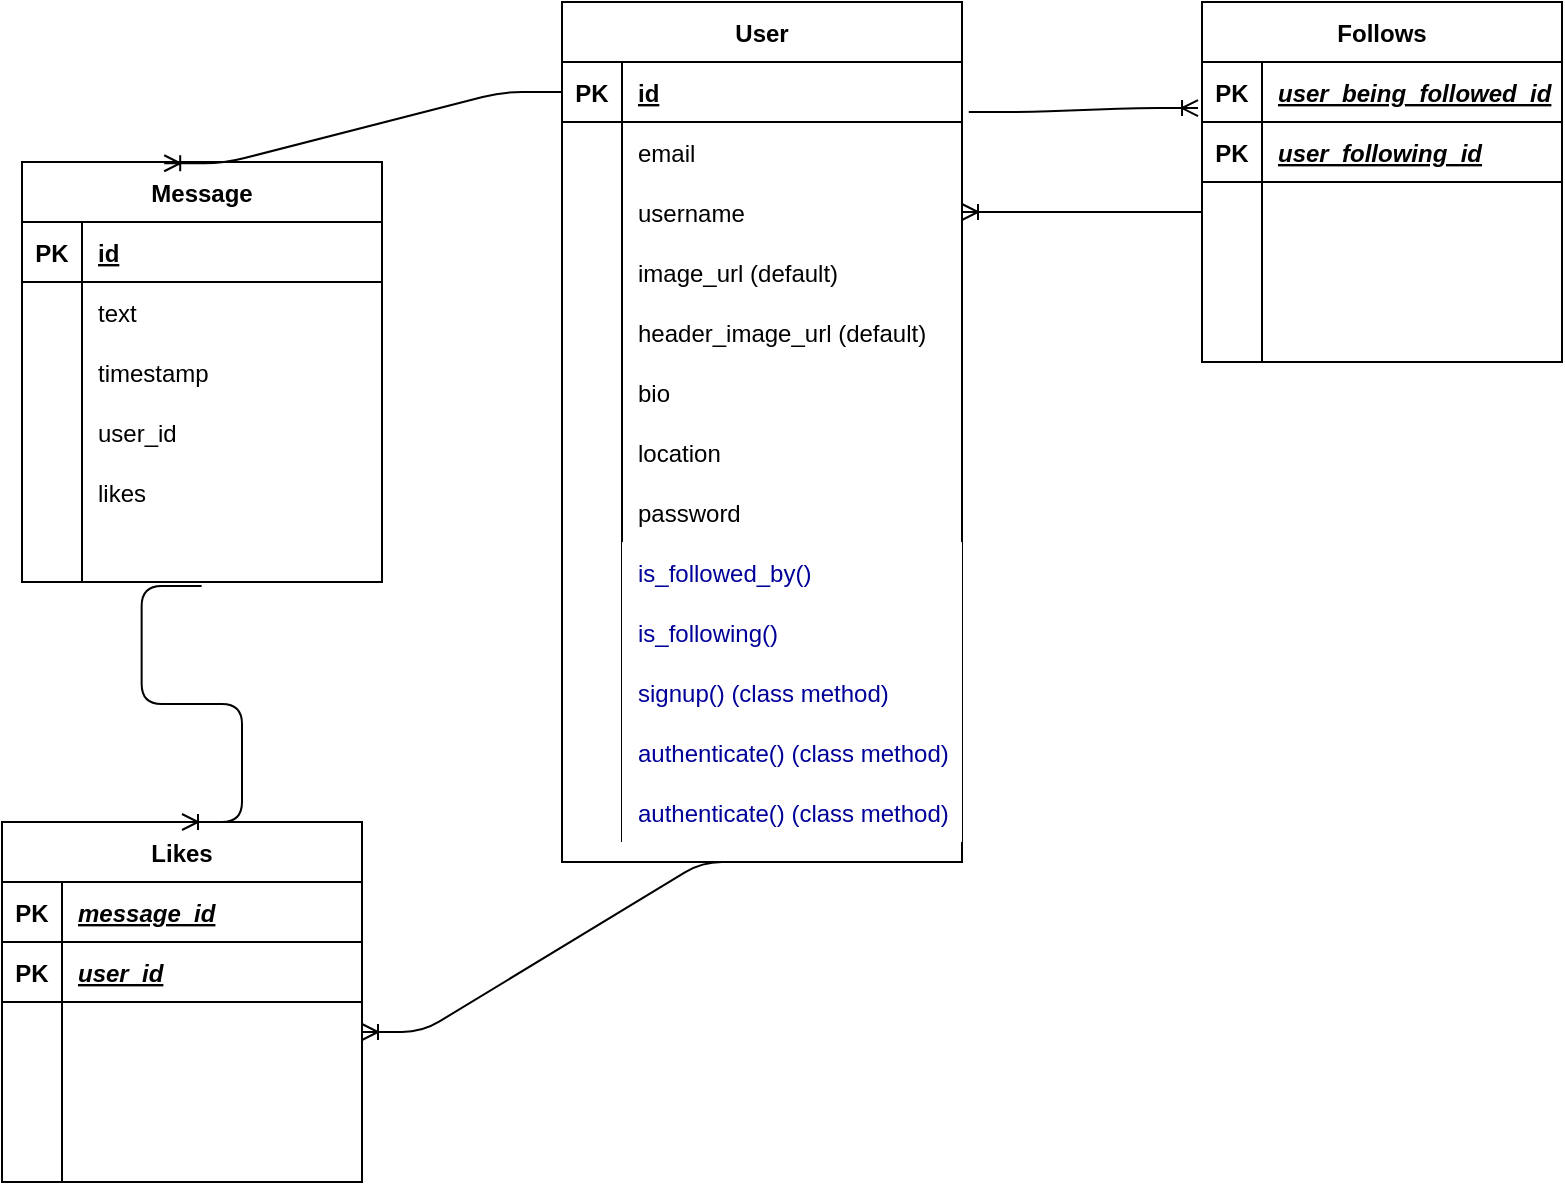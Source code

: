 <mxfile version="13.9.9" type="device"><diagram id="OHMyRc0NcW-FS4IfdGv4" name="Page-1"><mxGraphModel dx="766" dy="697" grid="1" gridSize="10" guides="1" tooltips="1" connect="1" arrows="1" fold="1" page="1" pageScale="1" pageWidth="850" pageHeight="1100" math="0" shadow="0"><root><mxCell id="0"/><mxCell id="1" parent="0"/><mxCell id="IFXrj_FwM_pF7Eq0f4GM-1" value="User" style="shape=table;startSize=30;container=1;collapsible=1;childLayout=tableLayout;fixedRows=1;rowLines=0;fontStyle=1;align=center;resizeLast=1;" vertex="1" parent="1"><mxGeometry x="310" y="200" width="200" height="430" as="geometry"/></mxCell><mxCell id="IFXrj_FwM_pF7Eq0f4GM-2" value="" style="shape=partialRectangle;collapsible=0;dropTarget=0;pointerEvents=0;fillColor=none;top=0;left=0;bottom=1;right=0;points=[[0,0.5],[1,0.5]];portConstraint=eastwest;" vertex="1" parent="IFXrj_FwM_pF7Eq0f4GM-1"><mxGeometry y="30" width="200" height="30" as="geometry"/></mxCell><mxCell id="IFXrj_FwM_pF7Eq0f4GM-3" value="PK" style="shape=partialRectangle;connectable=0;fillColor=none;top=0;left=0;bottom=0;right=0;fontStyle=1;overflow=hidden;" vertex="1" parent="IFXrj_FwM_pF7Eq0f4GM-2"><mxGeometry width="30" height="30" as="geometry"/></mxCell><mxCell id="IFXrj_FwM_pF7Eq0f4GM-4" value="id" style="shape=partialRectangle;connectable=0;fillColor=none;top=0;left=0;bottom=0;right=0;align=left;spacingLeft=6;fontStyle=5;overflow=hidden;" vertex="1" parent="IFXrj_FwM_pF7Eq0f4GM-2"><mxGeometry x="30" width="170" height="30" as="geometry"/></mxCell><mxCell id="IFXrj_FwM_pF7Eq0f4GM-5" value="" style="shape=partialRectangle;collapsible=0;dropTarget=0;pointerEvents=0;fillColor=none;top=0;left=0;bottom=0;right=0;points=[[0,0.5],[1,0.5]];portConstraint=eastwest;" vertex="1" parent="IFXrj_FwM_pF7Eq0f4GM-1"><mxGeometry y="60" width="200" height="30" as="geometry"/></mxCell><mxCell id="IFXrj_FwM_pF7Eq0f4GM-6" value="" style="shape=partialRectangle;connectable=0;fillColor=none;top=0;left=0;bottom=0;right=0;editable=1;overflow=hidden;" vertex="1" parent="IFXrj_FwM_pF7Eq0f4GM-5"><mxGeometry width="30" height="30" as="geometry"/></mxCell><mxCell id="IFXrj_FwM_pF7Eq0f4GM-7" value="email" style="shape=partialRectangle;connectable=0;fillColor=none;top=0;left=0;bottom=0;right=0;align=left;spacingLeft=6;overflow=hidden;" vertex="1" parent="IFXrj_FwM_pF7Eq0f4GM-5"><mxGeometry x="30" width="170" height="30" as="geometry"/></mxCell><mxCell id="IFXrj_FwM_pF7Eq0f4GM-8" value="" style="shape=partialRectangle;collapsible=0;dropTarget=0;pointerEvents=0;fillColor=none;top=0;left=0;bottom=0;right=0;points=[[0,0.5],[1,0.5]];portConstraint=eastwest;" vertex="1" parent="IFXrj_FwM_pF7Eq0f4GM-1"><mxGeometry y="90" width="200" height="30" as="geometry"/></mxCell><mxCell id="IFXrj_FwM_pF7Eq0f4GM-9" value="" style="shape=partialRectangle;connectable=0;fillColor=none;top=0;left=0;bottom=0;right=0;editable=1;overflow=hidden;" vertex="1" parent="IFXrj_FwM_pF7Eq0f4GM-8"><mxGeometry width="30" height="30" as="geometry"/></mxCell><mxCell id="IFXrj_FwM_pF7Eq0f4GM-10" value="username" style="shape=partialRectangle;connectable=0;fillColor=none;top=0;left=0;bottom=0;right=0;align=left;spacingLeft=6;overflow=hidden;" vertex="1" parent="IFXrj_FwM_pF7Eq0f4GM-8"><mxGeometry x="30" width="170" height="30" as="geometry"/></mxCell><mxCell id="IFXrj_FwM_pF7Eq0f4GM-11" value="" style="shape=partialRectangle;collapsible=0;dropTarget=0;pointerEvents=0;fillColor=none;top=0;left=0;bottom=0;right=0;points=[[0,0.5],[1,0.5]];portConstraint=eastwest;" vertex="1" parent="IFXrj_FwM_pF7Eq0f4GM-1"><mxGeometry y="120" width="200" height="30" as="geometry"/></mxCell><mxCell id="IFXrj_FwM_pF7Eq0f4GM-12" value="" style="shape=partialRectangle;connectable=0;fillColor=none;top=0;left=0;bottom=0;right=0;editable=1;overflow=hidden;" vertex="1" parent="IFXrj_FwM_pF7Eq0f4GM-11"><mxGeometry width="30" height="30" as="geometry"/></mxCell><mxCell id="IFXrj_FwM_pF7Eq0f4GM-13" value="image_url (default)" style="shape=partialRectangle;connectable=0;fillColor=none;top=0;left=0;bottom=0;right=0;align=left;spacingLeft=6;overflow=hidden;" vertex="1" parent="IFXrj_FwM_pF7Eq0f4GM-11"><mxGeometry x="30" width="170" height="30" as="geometry"/></mxCell><mxCell id="IFXrj_FwM_pF7Eq0f4GM-51" value="" style="shape=partialRectangle;collapsible=0;dropTarget=0;pointerEvents=0;fillColor=none;top=0;left=0;bottom=0;right=0;points=[[0,0.5],[1,0.5]];portConstraint=eastwest;" vertex="1" parent="IFXrj_FwM_pF7Eq0f4GM-1"><mxGeometry y="150" width="200" height="30" as="geometry"/></mxCell><mxCell id="IFXrj_FwM_pF7Eq0f4GM-52" value="" style="shape=partialRectangle;connectable=0;fillColor=none;top=0;left=0;bottom=0;right=0;editable=1;overflow=hidden;" vertex="1" parent="IFXrj_FwM_pF7Eq0f4GM-51"><mxGeometry width="30" height="30" as="geometry"/></mxCell><mxCell id="IFXrj_FwM_pF7Eq0f4GM-53" value="header_image_url (default)" style="shape=partialRectangle;connectable=0;fillColor=none;top=0;left=0;bottom=0;right=0;align=left;spacingLeft=6;overflow=hidden;" vertex="1" parent="IFXrj_FwM_pF7Eq0f4GM-51"><mxGeometry x="30" width="170" height="30" as="geometry"/></mxCell><mxCell id="IFXrj_FwM_pF7Eq0f4GM-54" value="" style="shape=partialRectangle;collapsible=0;dropTarget=0;pointerEvents=0;fillColor=none;top=0;left=0;bottom=0;right=0;points=[[0,0.5],[1,0.5]];portConstraint=eastwest;" vertex="1" parent="IFXrj_FwM_pF7Eq0f4GM-1"><mxGeometry y="180" width="200" height="30" as="geometry"/></mxCell><mxCell id="IFXrj_FwM_pF7Eq0f4GM-55" value="" style="shape=partialRectangle;connectable=0;fillColor=none;top=0;left=0;bottom=0;right=0;editable=1;overflow=hidden;" vertex="1" parent="IFXrj_FwM_pF7Eq0f4GM-54"><mxGeometry width="30" height="30" as="geometry"/></mxCell><mxCell id="IFXrj_FwM_pF7Eq0f4GM-56" value="bio" style="shape=partialRectangle;connectable=0;fillColor=none;top=0;left=0;bottom=0;right=0;align=left;spacingLeft=6;overflow=hidden;" vertex="1" parent="IFXrj_FwM_pF7Eq0f4GM-54"><mxGeometry x="30" width="170" height="30" as="geometry"/></mxCell><mxCell id="IFXrj_FwM_pF7Eq0f4GM-57" value="" style="shape=partialRectangle;collapsible=0;dropTarget=0;pointerEvents=0;fillColor=none;top=0;left=0;bottom=0;right=0;points=[[0,0.5],[1,0.5]];portConstraint=eastwest;" vertex="1" parent="IFXrj_FwM_pF7Eq0f4GM-1"><mxGeometry y="210" width="200" height="30" as="geometry"/></mxCell><mxCell id="IFXrj_FwM_pF7Eq0f4GM-58" value="" style="shape=partialRectangle;connectable=0;fillColor=none;top=0;left=0;bottom=0;right=0;editable=1;overflow=hidden;" vertex="1" parent="IFXrj_FwM_pF7Eq0f4GM-57"><mxGeometry width="30" height="30" as="geometry"/></mxCell><mxCell id="IFXrj_FwM_pF7Eq0f4GM-59" value="location" style="shape=partialRectangle;connectable=0;fillColor=none;top=0;left=0;bottom=0;right=0;align=left;spacingLeft=6;overflow=hidden;" vertex="1" parent="IFXrj_FwM_pF7Eq0f4GM-57"><mxGeometry x="30" width="170" height="30" as="geometry"/></mxCell><mxCell id="IFXrj_FwM_pF7Eq0f4GM-60" value="" style="shape=partialRectangle;collapsible=0;dropTarget=0;pointerEvents=0;fillColor=none;top=0;left=0;bottom=0;right=0;points=[[0,0.5],[1,0.5]];portConstraint=eastwest;" vertex="1" parent="IFXrj_FwM_pF7Eq0f4GM-1"><mxGeometry y="240" width="200" height="30" as="geometry"/></mxCell><mxCell id="IFXrj_FwM_pF7Eq0f4GM-61" value="" style="shape=partialRectangle;connectable=0;fillColor=none;top=0;left=0;bottom=0;right=0;editable=1;overflow=hidden;" vertex="1" parent="IFXrj_FwM_pF7Eq0f4GM-60"><mxGeometry width="30" height="30" as="geometry"/></mxCell><mxCell id="IFXrj_FwM_pF7Eq0f4GM-62" value="password" style="shape=partialRectangle;connectable=0;fillColor=none;top=0;left=0;bottom=0;right=0;align=left;spacingLeft=6;overflow=hidden;" vertex="1" parent="IFXrj_FwM_pF7Eq0f4GM-60"><mxGeometry x="30" width="170" height="30" as="geometry"/></mxCell><mxCell id="IFXrj_FwM_pF7Eq0f4GM-63" value="" style="shape=partialRectangle;collapsible=0;dropTarget=0;pointerEvents=0;fillColor=none;top=0;left=0;bottom=0;right=0;points=[[0,0.5],[1,0.5]];portConstraint=eastwest;" vertex="1" parent="IFXrj_FwM_pF7Eq0f4GM-1"><mxGeometry y="270" width="200" height="30" as="geometry"/></mxCell><mxCell id="IFXrj_FwM_pF7Eq0f4GM-64" value="" style="shape=partialRectangle;connectable=0;fillColor=none;top=0;left=0;bottom=0;right=0;editable=1;overflow=hidden;" vertex="1" parent="IFXrj_FwM_pF7Eq0f4GM-63"><mxGeometry width="30" height="30" as="geometry"/></mxCell><mxCell id="IFXrj_FwM_pF7Eq0f4GM-65" value="is_followed_by()" style="shape=partialRectangle;connectable=0;top=0;left=0;bottom=0;right=0;align=left;spacingLeft=6;overflow=hidden;fontColor=#000099;" vertex="1" parent="IFXrj_FwM_pF7Eq0f4GM-63"><mxGeometry x="30" width="170" height="30" as="geometry"/></mxCell><mxCell id="IFXrj_FwM_pF7Eq0f4GM-66" value="" style="shape=partialRectangle;collapsible=0;dropTarget=0;pointerEvents=0;fillColor=none;top=0;left=0;bottom=0;right=0;points=[[0,0.5],[1,0.5]];portConstraint=eastwest;" vertex="1" parent="IFXrj_FwM_pF7Eq0f4GM-1"><mxGeometry y="300" width="200" height="30" as="geometry"/></mxCell><mxCell id="IFXrj_FwM_pF7Eq0f4GM-67" value="" style="shape=partialRectangle;connectable=0;fillColor=none;top=0;left=0;bottom=0;right=0;editable=1;overflow=hidden;" vertex="1" parent="IFXrj_FwM_pF7Eq0f4GM-66"><mxGeometry width="30" height="30" as="geometry"/></mxCell><mxCell id="IFXrj_FwM_pF7Eq0f4GM-68" value="is_following()" style="shape=partialRectangle;connectable=0;top=0;left=0;bottom=0;right=0;align=left;spacingLeft=6;overflow=hidden;fontColor=#000099;" vertex="1" parent="IFXrj_FwM_pF7Eq0f4GM-66"><mxGeometry x="30" width="170" height="30" as="geometry"/></mxCell><mxCell id="IFXrj_FwM_pF7Eq0f4GM-69" value="" style="shape=partialRectangle;collapsible=0;dropTarget=0;pointerEvents=0;fillColor=none;top=0;left=0;bottom=0;right=0;points=[[0,0.5],[1,0.5]];portConstraint=eastwest;" vertex="1" parent="IFXrj_FwM_pF7Eq0f4GM-1"><mxGeometry y="330" width="200" height="30" as="geometry"/></mxCell><mxCell id="IFXrj_FwM_pF7Eq0f4GM-70" value="" style="shape=partialRectangle;connectable=0;fillColor=none;top=0;left=0;bottom=0;right=0;editable=1;overflow=hidden;" vertex="1" parent="IFXrj_FwM_pF7Eq0f4GM-69"><mxGeometry width="30" height="30" as="geometry"/></mxCell><mxCell id="IFXrj_FwM_pF7Eq0f4GM-71" value="signup() (class method)" style="shape=partialRectangle;connectable=0;top=0;left=0;bottom=0;right=0;align=left;spacingLeft=6;overflow=hidden;fontColor=#000099;" vertex="1" parent="IFXrj_FwM_pF7Eq0f4GM-69"><mxGeometry x="30" width="170" height="30" as="geometry"/></mxCell><mxCell id="IFXrj_FwM_pF7Eq0f4GM-114" value="" style="shape=partialRectangle;collapsible=0;dropTarget=0;pointerEvents=0;fillColor=none;top=0;left=0;bottom=0;right=0;points=[[0,0.5],[1,0.5]];portConstraint=eastwest;" vertex="1" parent="IFXrj_FwM_pF7Eq0f4GM-1"><mxGeometry y="360" width="200" height="30" as="geometry"/></mxCell><mxCell id="IFXrj_FwM_pF7Eq0f4GM-115" value="" style="shape=partialRectangle;connectable=0;fillColor=none;top=0;left=0;bottom=0;right=0;editable=1;overflow=hidden;" vertex="1" parent="IFXrj_FwM_pF7Eq0f4GM-114"><mxGeometry width="30" height="30" as="geometry"/></mxCell><mxCell id="IFXrj_FwM_pF7Eq0f4GM-116" value="authenticate() (class method)" style="shape=partialRectangle;connectable=0;top=0;left=0;bottom=0;right=0;align=left;spacingLeft=6;overflow=hidden;fontColor=#000099;" vertex="1" parent="IFXrj_FwM_pF7Eq0f4GM-114"><mxGeometry x="30" width="170" height="30" as="geometry"/></mxCell><mxCell id="IFXrj_FwM_pF7Eq0f4GM-72" value="" style="shape=partialRectangle;collapsible=0;dropTarget=0;pointerEvents=0;fillColor=none;top=0;left=0;bottom=0;right=0;points=[[0,0.5],[1,0.5]];portConstraint=eastwest;" vertex="1" parent="IFXrj_FwM_pF7Eq0f4GM-1"><mxGeometry y="390" width="200" height="30" as="geometry"/></mxCell><mxCell id="IFXrj_FwM_pF7Eq0f4GM-73" value="" style="shape=partialRectangle;connectable=0;fillColor=none;top=0;left=0;bottom=0;right=0;editable=1;overflow=hidden;" vertex="1" parent="IFXrj_FwM_pF7Eq0f4GM-72"><mxGeometry width="30" height="30" as="geometry"/></mxCell><mxCell id="IFXrj_FwM_pF7Eq0f4GM-74" value="authenticate() (class method)" style="shape=partialRectangle;connectable=0;top=0;left=0;bottom=0;right=0;align=left;spacingLeft=6;overflow=hidden;fontColor=#000099;" vertex="1" parent="IFXrj_FwM_pF7Eq0f4GM-72"><mxGeometry x="30" width="170" height="30" as="geometry"/></mxCell><mxCell id="IFXrj_FwM_pF7Eq0f4GM-14" value="Follows" style="shape=table;startSize=30;container=1;collapsible=1;childLayout=tableLayout;fixedRows=1;rowLines=0;fontStyle=1;align=center;resizeLast=1;" vertex="1" parent="1"><mxGeometry x="630" y="200" width="180" height="180" as="geometry"/></mxCell><mxCell id="IFXrj_FwM_pF7Eq0f4GM-15" value="" style="shape=partialRectangle;collapsible=0;dropTarget=0;pointerEvents=0;fillColor=none;top=0;left=0;bottom=1;right=0;points=[[0,0.5],[1,0.5]];portConstraint=eastwest;" vertex="1" parent="IFXrj_FwM_pF7Eq0f4GM-14"><mxGeometry y="30" width="180" height="30" as="geometry"/></mxCell><mxCell id="IFXrj_FwM_pF7Eq0f4GM-16" value="PK" style="shape=partialRectangle;connectable=0;fillColor=none;top=0;left=0;bottom=0;right=0;fontStyle=1;overflow=hidden;" vertex="1" parent="IFXrj_FwM_pF7Eq0f4GM-15"><mxGeometry width="30" height="30" as="geometry"/></mxCell><mxCell id="IFXrj_FwM_pF7Eq0f4GM-17" value="user_being_followed_id" style="shape=partialRectangle;connectable=0;fillColor=none;top=0;left=0;bottom=0;right=0;align=left;spacingLeft=6;fontStyle=7;overflow=hidden;" vertex="1" parent="IFXrj_FwM_pF7Eq0f4GM-15"><mxGeometry x="30" width="150" height="30" as="geometry"/></mxCell><mxCell id="IFXrj_FwM_pF7Eq0f4GM-40" value="" style="shape=partialRectangle;collapsible=0;dropTarget=0;pointerEvents=0;fillColor=none;top=0;left=0;bottom=1;right=0;points=[[0,0.5],[1,0.5]];portConstraint=eastwest;" vertex="1" parent="IFXrj_FwM_pF7Eq0f4GM-14"><mxGeometry y="60" width="180" height="30" as="geometry"/></mxCell><mxCell id="IFXrj_FwM_pF7Eq0f4GM-41" value="PK" style="shape=partialRectangle;connectable=0;fillColor=none;top=0;left=0;bottom=0;right=0;fontStyle=1;overflow=hidden;" vertex="1" parent="IFXrj_FwM_pF7Eq0f4GM-40"><mxGeometry width="30" height="30" as="geometry"/></mxCell><mxCell id="IFXrj_FwM_pF7Eq0f4GM-42" value="user_following_id" style="shape=partialRectangle;connectable=0;fillColor=none;top=0;left=0;bottom=0;right=0;align=left;spacingLeft=6;fontStyle=7;overflow=hidden;" vertex="1" parent="IFXrj_FwM_pF7Eq0f4GM-40"><mxGeometry x="30" width="150" height="30" as="geometry"/></mxCell><mxCell id="IFXrj_FwM_pF7Eq0f4GM-18" value="" style="shape=partialRectangle;collapsible=0;dropTarget=0;pointerEvents=0;fillColor=none;top=0;left=0;bottom=0;right=0;points=[[0,0.5],[1,0.5]];portConstraint=eastwest;" vertex="1" parent="IFXrj_FwM_pF7Eq0f4GM-14"><mxGeometry y="90" width="180" height="30" as="geometry"/></mxCell><mxCell id="IFXrj_FwM_pF7Eq0f4GM-19" value="" style="shape=partialRectangle;connectable=0;fillColor=none;top=0;left=0;bottom=0;right=0;editable=1;overflow=hidden;" vertex="1" parent="IFXrj_FwM_pF7Eq0f4GM-18"><mxGeometry width="30" height="30" as="geometry"/></mxCell><mxCell id="IFXrj_FwM_pF7Eq0f4GM-20" value="" style="shape=partialRectangle;connectable=0;fillColor=none;top=0;left=0;bottom=0;right=0;align=left;spacingLeft=6;overflow=hidden;" vertex="1" parent="IFXrj_FwM_pF7Eq0f4GM-18"><mxGeometry x="30" width="150" height="30" as="geometry"/></mxCell><mxCell id="IFXrj_FwM_pF7Eq0f4GM-21" value="" style="shape=partialRectangle;collapsible=0;dropTarget=0;pointerEvents=0;fillColor=none;top=0;left=0;bottom=0;right=0;points=[[0,0.5],[1,0.5]];portConstraint=eastwest;" vertex="1" parent="IFXrj_FwM_pF7Eq0f4GM-14"><mxGeometry y="120" width="180" height="30" as="geometry"/></mxCell><mxCell id="IFXrj_FwM_pF7Eq0f4GM-22" value="" style="shape=partialRectangle;connectable=0;fillColor=none;top=0;left=0;bottom=0;right=0;editable=1;overflow=hidden;" vertex="1" parent="IFXrj_FwM_pF7Eq0f4GM-21"><mxGeometry width="30" height="30" as="geometry"/></mxCell><mxCell id="IFXrj_FwM_pF7Eq0f4GM-23" value="" style="shape=partialRectangle;connectable=0;fillColor=none;top=0;left=0;bottom=0;right=0;align=left;spacingLeft=6;overflow=hidden;" vertex="1" parent="IFXrj_FwM_pF7Eq0f4GM-21"><mxGeometry x="30" width="150" height="30" as="geometry"/></mxCell><mxCell id="IFXrj_FwM_pF7Eq0f4GM-24" value="" style="shape=partialRectangle;collapsible=0;dropTarget=0;pointerEvents=0;fillColor=none;top=0;left=0;bottom=0;right=0;points=[[0,0.5],[1,0.5]];portConstraint=eastwest;" vertex="1" parent="IFXrj_FwM_pF7Eq0f4GM-14"><mxGeometry y="150" width="180" height="30" as="geometry"/></mxCell><mxCell id="IFXrj_FwM_pF7Eq0f4GM-25" value="" style="shape=partialRectangle;connectable=0;fillColor=none;top=0;left=0;bottom=0;right=0;editable=1;overflow=hidden;" vertex="1" parent="IFXrj_FwM_pF7Eq0f4GM-24"><mxGeometry width="30" height="30" as="geometry"/></mxCell><mxCell id="IFXrj_FwM_pF7Eq0f4GM-26" value="" style="shape=partialRectangle;connectable=0;fillColor=none;top=0;left=0;bottom=0;right=0;align=left;spacingLeft=6;overflow=hidden;" vertex="1" parent="IFXrj_FwM_pF7Eq0f4GM-24"><mxGeometry x="30" width="150" height="30" as="geometry"/></mxCell><mxCell id="IFXrj_FwM_pF7Eq0f4GM-27" value="Message" style="shape=table;startSize=30;container=1;collapsible=1;childLayout=tableLayout;fixedRows=1;rowLines=0;fontStyle=1;align=center;resizeLast=1;" vertex="1" parent="1"><mxGeometry x="40" y="280" width="180" height="210" as="geometry"/></mxCell><mxCell id="IFXrj_FwM_pF7Eq0f4GM-28" value="" style="shape=partialRectangle;collapsible=0;dropTarget=0;pointerEvents=0;fillColor=none;top=0;left=0;bottom=1;right=0;points=[[0,0.5],[1,0.5]];portConstraint=eastwest;" vertex="1" parent="IFXrj_FwM_pF7Eq0f4GM-27"><mxGeometry y="30" width="180" height="30" as="geometry"/></mxCell><mxCell id="IFXrj_FwM_pF7Eq0f4GM-29" value="PK" style="shape=partialRectangle;connectable=0;fillColor=none;top=0;left=0;bottom=0;right=0;fontStyle=1;overflow=hidden;" vertex="1" parent="IFXrj_FwM_pF7Eq0f4GM-28"><mxGeometry width="30" height="30" as="geometry"/></mxCell><mxCell id="IFXrj_FwM_pF7Eq0f4GM-30" value="id" style="shape=partialRectangle;connectable=0;fillColor=none;top=0;left=0;bottom=0;right=0;align=left;spacingLeft=6;fontStyle=5;overflow=hidden;" vertex="1" parent="IFXrj_FwM_pF7Eq0f4GM-28"><mxGeometry x="30" width="150" height="30" as="geometry"/></mxCell><mxCell id="IFXrj_FwM_pF7Eq0f4GM-31" value="" style="shape=partialRectangle;collapsible=0;dropTarget=0;pointerEvents=0;fillColor=none;top=0;left=0;bottom=0;right=0;points=[[0,0.5],[1,0.5]];portConstraint=eastwest;" vertex="1" parent="IFXrj_FwM_pF7Eq0f4GM-27"><mxGeometry y="60" width="180" height="30" as="geometry"/></mxCell><mxCell id="IFXrj_FwM_pF7Eq0f4GM-32" value="" style="shape=partialRectangle;connectable=0;fillColor=none;top=0;left=0;bottom=0;right=0;editable=1;overflow=hidden;" vertex="1" parent="IFXrj_FwM_pF7Eq0f4GM-31"><mxGeometry width="30" height="30" as="geometry"/></mxCell><mxCell id="IFXrj_FwM_pF7Eq0f4GM-33" value="text" style="shape=partialRectangle;connectable=0;fillColor=none;top=0;left=0;bottom=0;right=0;align=left;spacingLeft=6;overflow=hidden;" vertex="1" parent="IFXrj_FwM_pF7Eq0f4GM-31"><mxGeometry x="30" width="150" height="30" as="geometry"/></mxCell><mxCell id="IFXrj_FwM_pF7Eq0f4GM-34" value="" style="shape=partialRectangle;collapsible=0;dropTarget=0;pointerEvents=0;fillColor=none;top=0;left=0;bottom=0;right=0;points=[[0,0.5],[1,0.5]];portConstraint=eastwest;" vertex="1" parent="IFXrj_FwM_pF7Eq0f4GM-27"><mxGeometry y="90" width="180" height="30" as="geometry"/></mxCell><mxCell id="IFXrj_FwM_pF7Eq0f4GM-35" value="" style="shape=partialRectangle;connectable=0;fillColor=none;top=0;left=0;bottom=0;right=0;editable=1;overflow=hidden;" vertex="1" parent="IFXrj_FwM_pF7Eq0f4GM-34"><mxGeometry width="30" height="30" as="geometry"/></mxCell><mxCell id="IFXrj_FwM_pF7Eq0f4GM-36" value="timestamp" style="shape=partialRectangle;connectable=0;fillColor=none;top=0;left=0;bottom=0;right=0;align=left;spacingLeft=6;overflow=hidden;" vertex="1" parent="IFXrj_FwM_pF7Eq0f4GM-34"><mxGeometry x="30" width="150" height="30" as="geometry"/></mxCell><mxCell id="IFXrj_FwM_pF7Eq0f4GM-37" value="" style="shape=partialRectangle;collapsible=0;dropTarget=0;pointerEvents=0;fillColor=none;top=0;left=0;bottom=0;right=0;points=[[0,0.5],[1,0.5]];portConstraint=eastwest;" vertex="1" parent="IFXrj_FwM_pF7Eq0f4GM-27"><mxGeometry y="120" width="180" height="30" as="geometry"/></mxCell><mxCell id="IFXrj_FwM_pF7Eq0f4GM-38" value="" style="shape=partialRectangle;connectable=0;fillColor=none;top=0;left=0;bottom=0;right=0;editable=1;overflow=hidden;" vertex="1" parent="IFXrj_FwM_pF7Eq0f4GM-37"><mxGeometry width="30" height="30" as="geometry"/></mxCell><mxCell id="IFXrj_FwM_pF7Eq0f4GM-39" value="user_id" style="shape=partialRectangle;connectable=0;fillColor=none;top=0;left=0;bottom=0;right=0;align=left;spacingLeft=6;overflow=hidden;" vertex="1" parent="IFXrj_FwM_pF7Eq0f4GM-37"><mxGeometry x="30" width="150" height="30" as="geometry"/></mxCell><mxCell id="IFXrj_FwM_pF7Eq0f4GM-105" value="" style="shape=partialRectangle;collapsible=0;dropTarget=0;pointerEvents=0;fillColor=none;top=0;left=0;bottom=0;right=0;points=[[0,0.5],[1,0.5]];portConstraint=eastwest;" vertex="1" parent="IFXrj_FwM_pF7Eq0f4GM-27"><mxGeometry y="150" width="180" height="30" as="geometry"/></mxCell><mxCell id="IFXrj_FwM_pF7Eq0f4GM-106" value="" style="shape=partialRectangle;connectable=0;fillColor=none;top=0;left=0;bottom=0;right=0;editable=1;overflow=hidden;" vertex="1" parent="IFXrj_FwM_pF7Eq0f4GM-105"><mxGeometry width="30" height="30" as="geometry"/></mxCell><mxCell id="IFXrj_FwM_pF7Eq0f4GM-107" value="likes" style="shape=partialRectangle;connectable=0;fillColor=none;top=0;left=0;bottom=0;right=0;align=left;spacingLeft=6;overflow=hidden;" vertex="1" parent="IFXrj_FwM_pF7Eq0f4GM-105"><mxGeometry x="30" width="150" height="30" as="geometry"/></mxCell><mxCell id="IFXrj_FwM_pF7Eq0f4GM-108" value="" style="shape=partialRectangle;collapsible=0;dropTarget=0;pointerEvents=0;fillColor=none;top=0;left=0;bottom=0;right=0;points=[[0,0.5],[1,0.5]];portConstraint=eastwest;" vertex="1" parent="IFXrj_FwM_pF7Eq0f4GM-27"><mxGeometry y="180" width="180" height="30" as="geometry"/></mxCell><mxCell id="IFXrj_FwM_pF7Eq0f4GM-109" value="" style="shape=partialRectangle;connectable=0;fillColor=none;top=0;left=0;bottom=0;right=0;editable=1;overflow=hidden;" vertex="1" parent="IFXrj_FwM_pF7Eq0f4GM-108"><mxGeometry width="30" height="30" as="geometry"/></mxCell><mxCell id="IFXrj_FwM_pF7Eq0f4GM-110" value="" style="shape=partialRectangle;connectable=0;fillColor=none;top=0;left=0;bottom=0;right=0;align=left;spacingLeft=6;overflow=hidden;" vertex="1" parent="IFXrj_FwM_pF7Eq0f4GM-108"><mxGeometry x="30" width="150" height="30" as="geometry"/></mxCell><mxCell id="IFXrj_FwM_pF7Eq0f4GM-47" value="" style="edgeStyle=entityRelationEdgeStyle;fontSize=12;html=1;endArrow=ERoneToMany;entryX=1;entryY=0.5;entryDx=0;entryDy=0;exitX=0;exitY=0.5;exitDx=0;exitDy=0;" edge="1" parent="1" source="IFXrj_FwM_pF7Eq0f4GM-18" target="IFXrj_FwM_pF7Eq0f4GM-8"><mxGeometry width="100" height="100" relative="1" as="geometry"><mxPoint x="440" y="390" as="sourcePoint"/><mxPoint x="540" y="290" as="targetPoint"/></mxGeometry></mxCell><mxCell id="IFXrj_FwM_pF7Eq0f4GM-48" value="" style="edgeStyle=entityRelationEdgeStyle;fontSize=12;html=1;endArrow=ERoneToMany;exitX=1.017;exitY=0.833;exitDx=0;exitDy=0;exitPerimeter=0;entryX=-0.011;entryY=0.767;entryDx=0;entryDy=0;entryPerimeter=0;" edge="1" parent="1" source="IFXrj_FwM_pF7Eq0f4GM-2" target="IFXrj_FwM_pF7Eq0f4GM-15"><mxGeometry width="100" height="100" relative="1" as="geometry"><mxPoint x="390" y="310" as="sourcePoint"/><mxPoint x="490" y="210" as="targetPoint"/></mxGeometry></mxCell><mxCell id="IFXrj_FwM_pF7Eq0f4GM-50" value="" style="edgeStyle=entityRelationEdgeStyle;fontSize=12;html=1;endArrow=ERoneToMany;exitX=0;exitY=0.5;exitDx=0;exitDy=0;entryX=0.395;entryY=0.003;entryDx=0;entryDy=0;entryPerimeter=0;" edge="1" parent="1" source="IFXrj_FwM_pF7Eq0f4GM-2" target="IFXrj_FwM_pF7Eq0f4GM-27"><mxGeometry width="100" height="100" relative="1" as="geometry"><mxPoint x="70" y="400" as="sourcePoint"/><mxPoint x="170" y="300" as="targetPoint"/></mxGeometry></mxCell><mxCell id="IFXrj_FwM_pF7Eq0f4GM-89" value="Likes" style="shape=table;startSize=30;container=1;collapsible=1;childLayout=tableLayout;fixedRows=1;rowLines=0;fontStyle=1;align=center;resizeLast=1;" vertex="1" parent="1"><mxGeometry x="30" y="610" width="180" height="180" as="geometry"/></mxCell><mxCell id="IFXrj_FwM_pF7Eq0f4GM-90" value="" style="shape=partialRectangle;collapsible=0;dropTarget=0;pointerEvents=0;fillColor=none;top=0;left=0;bottom=1;right=0;points=[[0,0.5],[1,0.5]];portConstraint=eastwest;" vertex="1" parent="IFXrj_FwM_pF7Eq0f4GM-89"><mxGeometry y="30" width="180" height="30" as="geometry"/></mxCell><mxCell id="IFXrj_FwM_pF7Eq0f4GM-91" value="PK" style="shape=partialRectangle;connectable=0;fillColor=none;top=0;left=0;bottom=0;right=0;fontStyle=1;overflow=hidden;" vertex="1" parent="IFXrj_FwM_pF7Eq0f4GM-90"><mxGeometry width="30" height="30" as="geometry"/></mxCell><mxCell id="IFXrj_FwM_pF7Eq0f4GM-92" value="message_id" style="shape=partialRectangle;connectable=0;fillColor=none;top=0;left=0;bottom=0;right=0;align=left;spacingLeft=6;fontStyle=7;overflow=hidden;" vertex="1" parent="IFXrj_FwM_pF7Eq0f4GM-90"><mxGeometry x="30" width="150" height="30" as="geometry"/></mxCell><mxCell id="IFXrj_FwM_pF7Eq0f4GM-93" value="" style="shape=partialRectangle;collapsible=0;dropTarget=0;pointerEvents=0;fillColor=none;top=0;left=0;bottom=1;right=0;points=[[0,0.5],[1,0.5]];portConstraint=eastwest;" vertex="1" parent="IFXrj_FwM_pF7Eq0f4GM-89"><mxGeometry y="60" width="180" height="30" as="geometry"/></mxCell><mxCell id="IFXrj_FwM_pF7Eq0f4GM-94" value="PK" style="shape=partialRectangle;connectable=0;fillColor=none;top=0;left=0;bottom=0;right=0;fontStyle=1;overflow=hidden;" vertex="1" parent="IFXrj_FwM_pF7Eq0f4GM-93"><mxGeometry width="30" height="30" as="geometry"/></mxCell><mxCell id="IFXrj_FwM_pF7Eq0f4GM-95" value="user_id" style="shape=partialRectangle;connectable=0;fillColor=none;top=0;left=0;bottom=0;right=0;align=left;spacingLeft=6;fontStyle=7;overflow=hidden;" vertex="1" parent="IFXrj_FwM_pF7Eq0f4GM-93"><mxGeometry x="30" width="150" height="30" as="geometry"/></mxCell><mxCell id="IFXrj_FwM_pF7Eq0f4GM-96" value="" style="shape=partialRectangle;collapsible=0;dropTarget=0;pointerEvents=0;fillColor=none;top=0;left=0;bottom=0;right=0;points=[[0,0.5],[1,0.5]];portConstraint=eastwest;" vertex="1" parent="IFXrj_FwM_pF7Eq0f4GM-89"><mxGeometry y="90" width="180" height="30" as="geometry"/></mxCell><mxCell id="IFXrj_FwM_pF7Eq0f4GM-97" value="" style="shape=partialRectangle;connectable=0;fillColor=none;top=0;left=0;bottom=0;right=0;editable=1;overflow=hidden;" vertex="1" parent="IFXrj_FwM_pF7Eq0f4GM-96"><mxGeometry width="30" height="30" as="geometry"/></mxCell><mxCell id="IFXrj_FwM_pF7Eq0f4GM-98" value="" style="shape=partialRectangle;connectable=0;fillColor=none;top=0;left=0;bottom=0;right=0;align=left;spacingLeft=6;overflow=hidden;" vertex="1" parent="IFXrj_FwM_pF7Eq0f4GM-96"><mxGeometry x="30" width="150" height="30" as="geometry"/></mxCell><mxCell id="IFXrj_FwM_pF7Eq0f4GM-99" value="" style="shape=partialRectangle;collapsible=0;dropTarget=0;pointerEvents=0;fillColor=none;top=0;left=0;bottom=0;right=0;points=[[0,0.5],[1,0.5]];portConstraint=eastwest;" vertex="1" parent="IFXrj_FwM_pF7Eq0f4GM-89"><mxGeometry y="120" width="180" height="30" as="geometry"/></mxCell><mxCell id="IFXrj_FwM_pF7Eq0f4GM-100" value="" style="shape=partialRectangle;connectable=0;fillColor=none;top=0;left=0;bottom=0;right=0;editable=1;overflow=hidden;" vertex="1" parent="IFXrj_FwM_pF7Eq0f4GM-99"><mxGeometry width="30" height="30" as="geometry"/></mxCell><mxCell id="IFXrj_FwM_pF7Eq0f4GM-101" value="" style="shape=partialRectangle;connectable=0;fillColor=none;top=0;left=0;bottom=0;right=0;align=left;spacingLeft=6;overflow=hidden;" vertex="1" parent="IFXrj_FwM_pF7Eq0f4GM-99"><mxGeometry x="30" width="150" height="30" as="geometry"/></mxCell><mxCell id="IFXrj_FwM_pF7Eq0f4GM-102" value="" style="shape=partialRectangle;collapsible=0;dropTarget=0;pointerEvents=0;fillColor=none;top=0;left=0;bottom=0;right=0;points=[[0,0.5],[1,0.5]];portConstraint=eastwest;" vertex="1" parent="IFXrj_FwM_pF7Eq0f4GM-89"><mxGeometry y="150" width="180" height="30" as="geometry"/></mxCell><mxCell id="IFXrj_FwM_pF7Eq0f4GM-103" value="" style="shape=partialRectangle;connectable=0;fillColor=none;top=0;left=0;bottom=0;right=0;editable=1;overflow=hidden;" vertex="1" parent="IFXrj_FwM_pF7Eq0f4GM-102"><mxGeometry width="30" height="30" as="geometry"/></mxCell><mxCell id="IFXrj_FwM_pF7Eq0f4GM-104" value="" style="shape=partialRectangle;connectable=0;fillColor=none;top=0;left=0;bottom=0;right=0;align=left;spacingLeft=6;overflow=hidden;" vertex="1" parent="IFXrj_FwM_pF7Eq0f4GM-102"><mxGeometry x="30" width="150" height="30" as="geometry"/></mxCell><mxCell id="IFXrj_FwM_pF7Eq0f4GM-111" value="" style="edgeStyle=entityRelationEdgeStyle;fontSize=12;html=1;endArrow=ERoneToMany;exitX=0.499;exitY=1.066;exitDx=0;exitDy=0;exitPerimeter=0;entryX=0.5;entryY=0;entryDx=0;entryDy=0;" edge="1" parent="1" source="IFXrj_FwM_pF7Eq0f4GM-108" target="IFXrj_FwM_pF7Eq0f4GM-89"><mxGeometry width="100" height="100" relative="1" as="geometry"><mxPoint x="115" y="621" as="sourcePoint"/><mxPoint x="190" y="557" as="targetPoint"/></mxGeometry></mxCell><mxCell id="IFXrj_FwM_pF7Eq0f4GM-112" value="" style="edgeStyle=entityRelationEdgeStyle;fontSize=12;html=1;endArrow=ERoneToMany;exitX=0.5;exitY=1;exitDx=0;exitDy=0;entryX=1;entryY=0.5;entryDx=0;entryDy=0;" edge="1" parent="1" source="IFXrj_FwM_pF7Eq0f4GM-1" target="IFXrj_FwM_pF7Eq0f4GM-96"><mxGeometry width="100" height="100" relative="1" as="geometry"><mxPoint x="210" y="650" as="sourcePoint"/><mxPoint x="260" y="770" as="targetPoint"/></mxGeometry></mxCell></root></mxGraphModel></diagram></mxfile>